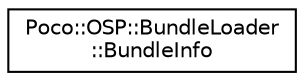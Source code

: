 digraph "Graphical Class Hierarchy"
{
 // LATEX_PDF_SIZE
  edge [fontname="Helvetica",fontsize="10",labelfontname="Helvetica",labelfontsize="10"];
  node [fontname="Helvetica",fontsize="10",shape=record];
  rankdir="LR";
  Node0 [label="Poco::OSP::BundleLoader\l::BundleInfo",height=0.2,width=0.4,color="black", fillcolor="white", style="filled",URL="$structPoco_1_1OSP_1_1BundleLoader_1_1BundleInfo.html",tooltip=" "];
}
